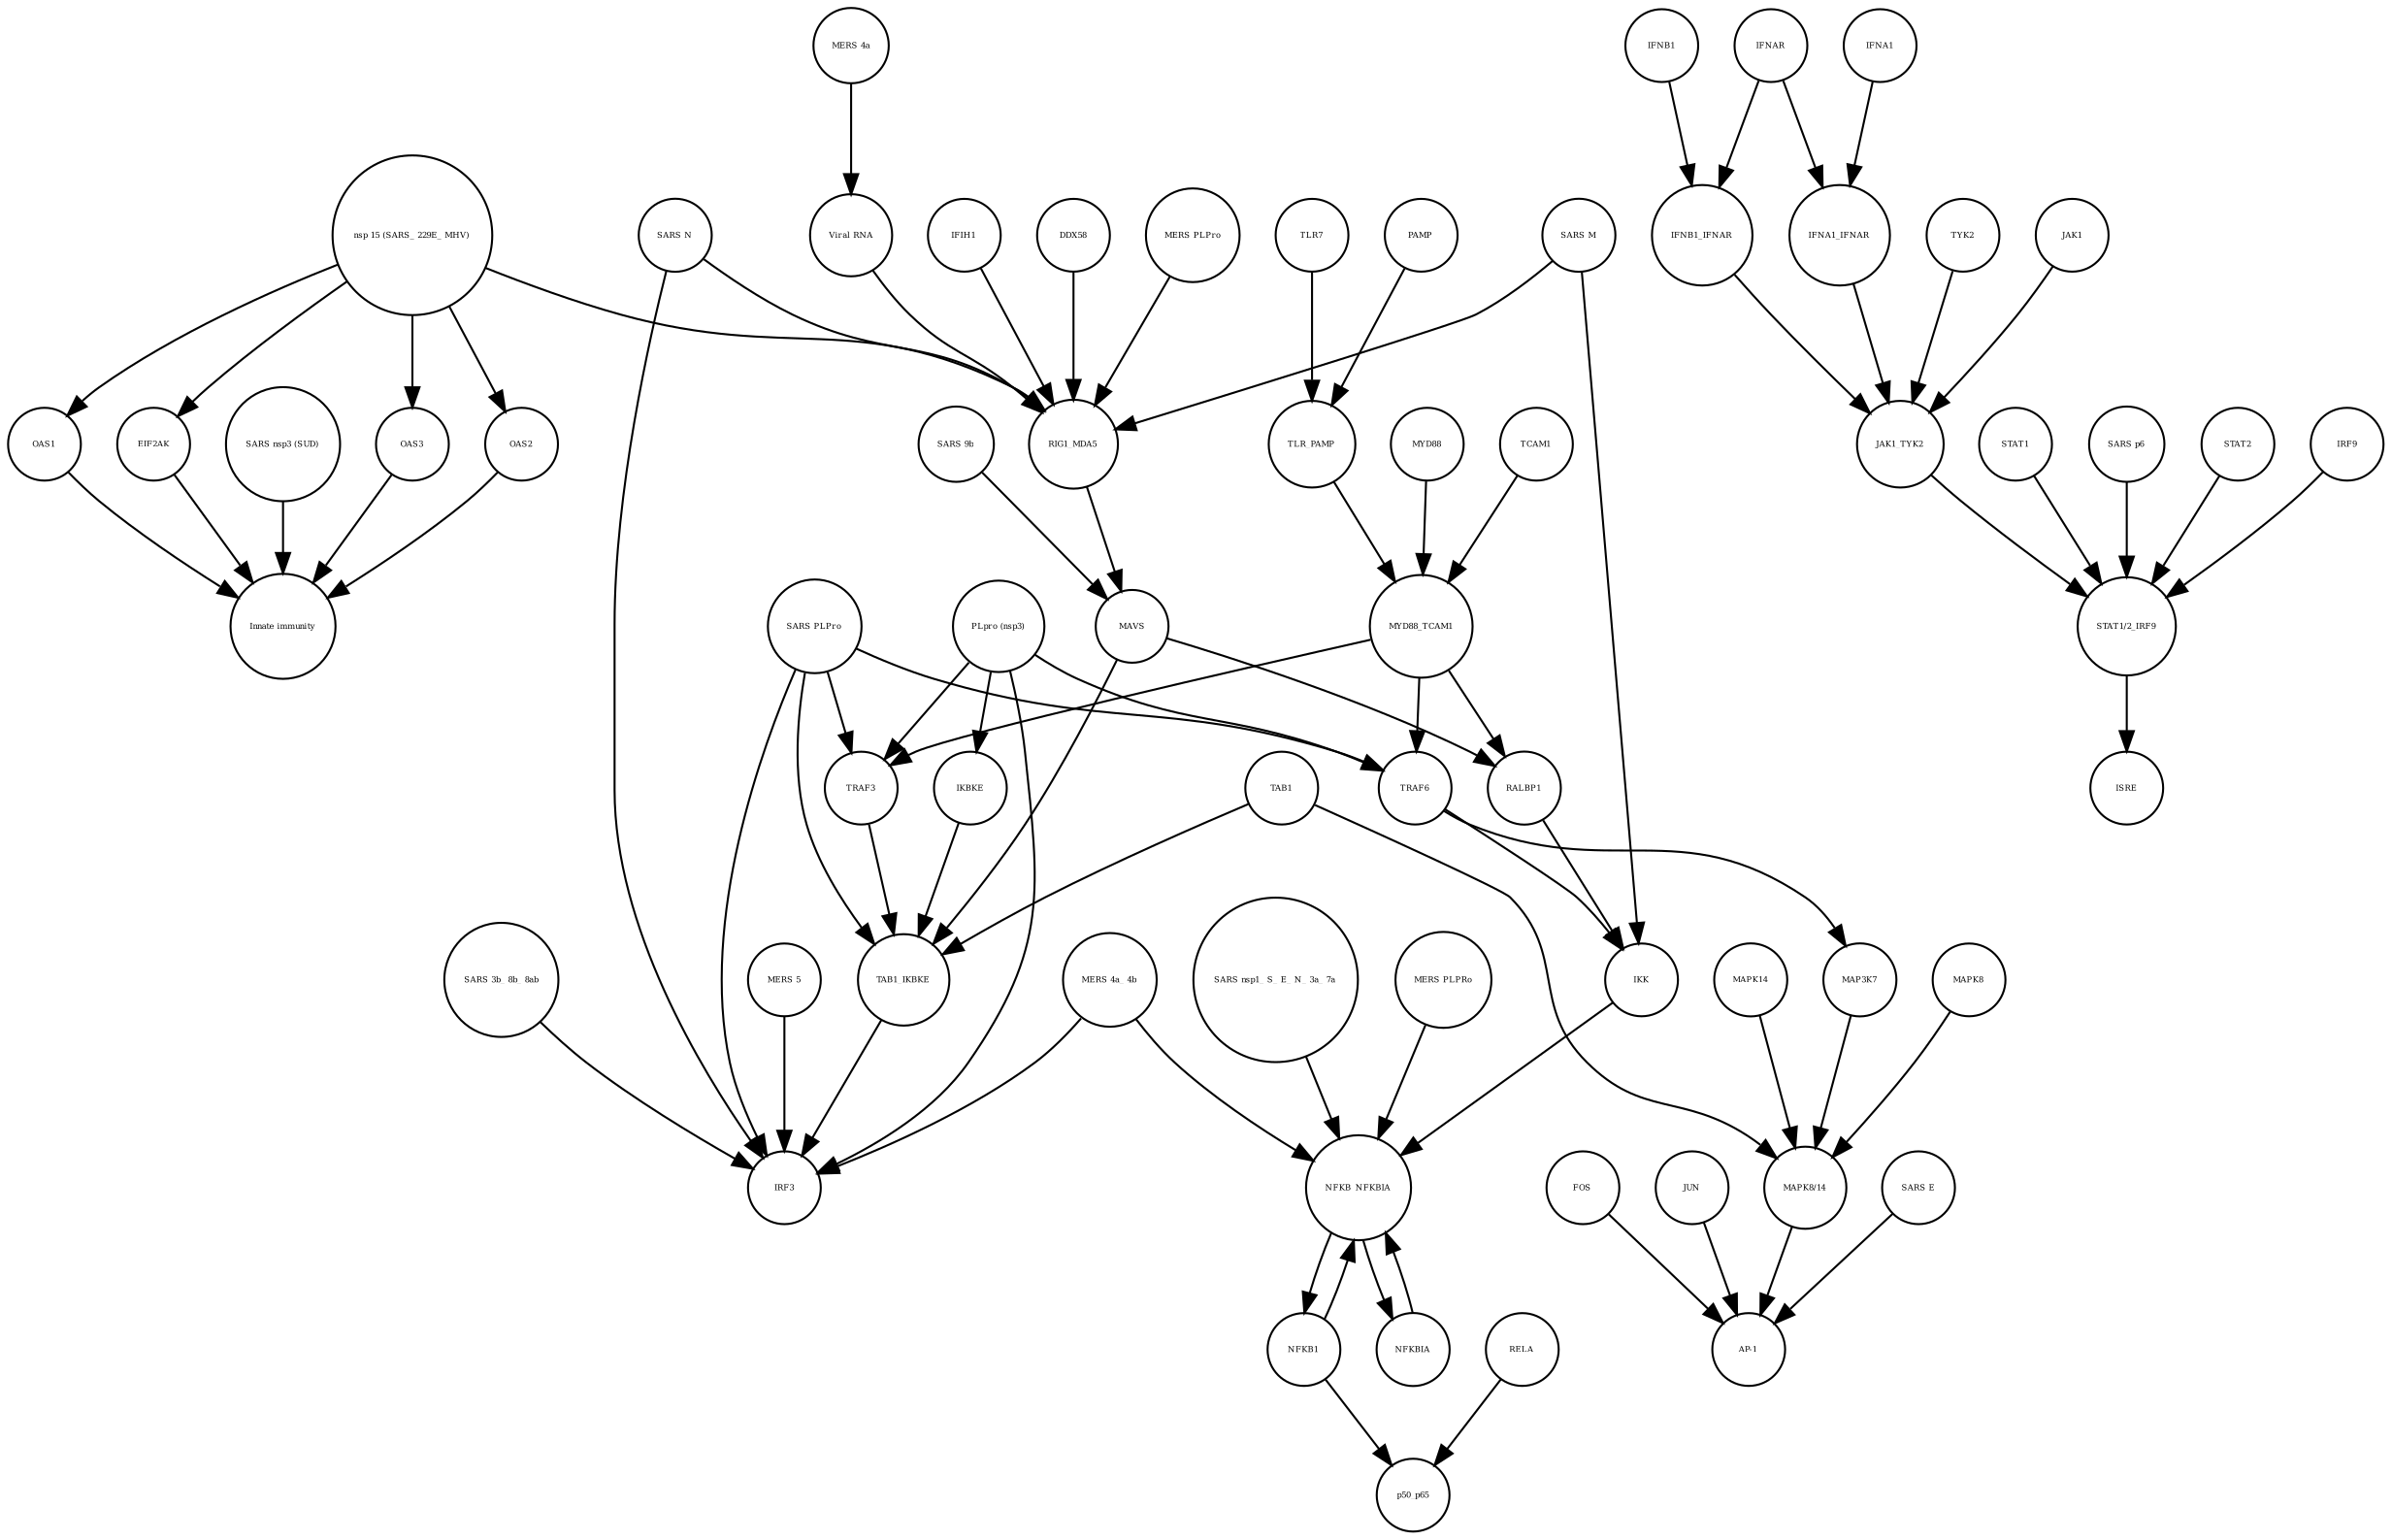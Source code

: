 strict digraph  {
OAS3 [annotation=urn_miriam_pubmed_31226023, bipartite=0, cls=macromolecule, fontsize=4, label=OAS3, shape=circle];
"Innate immunity" [annotation=urn_miriam_pubmed_31226023, bipartite=0, cls=phenotype, fontsize=4, label="Innate immunity", shape=circle];
OAS2 [annotation=urn_miriam_pubmed_31226023, bipartite=0, cls=macromolecule, fontsize=4, label=OAS2, shape=circle];
OAS1 [annotation=urn_miriam_pubmed_31226023, bipartite=0, cls=macromolecule, fontsize=4, label=OAS1, shape=circle];
EIF2AK [annotation=urn_miriam_pubmed_31226023, bipartite=0, cls=macromolecule, fontsize=4, label=EIF2AK, shape=circle];
"SARS nsp3 (SUD)" [annotation=urn_miriam_pubmed_31226023, bipartite=0, cls=macromolecule, fontsize=4, label="SARS nsp3 (SUD)", shape=circle];
"SARS M" [annotation=urn_miriam_pubmed_31226023, bipartite=0, cls=macromolecule, fontsize=4, label="SARS M", shape=circle];
"MERS 4a_ 4b" [annotation="", bipartite=0, cls=macromolecule, fontsize=4, label="MERS 4a_ 4b", shape=circle];
TLR_PAMP [annotation="", bipartite=0, cls=complex, fontsize=4, label=TLR_PAMP, shape=circle];
PAMP [annotation="", bipartite=0, cls="simple chemical", fontsize=4, label=PAMP, shape=circle];
"SARS 9b" [annotation=urn_miriam_pubmed_31226023, bipartite=0, cls=macromolecule, fontsize=4, label="SARS 9b", shape=circle];
"SARS N" [annotation="", bipartite=0, cls=macromolecule, fontsize=4, label="SARS N", shape=circle];
IFNB1 [annotation=urn_miriam_pubmed_24362405, bipartite=0, cls=macromolecule, fontsize=4, label=IFNB1, shape=circle];
IKBKE [annotation="", bipartite=0, cls=macromolecule, fontsize=4, label=IKBKE, shape=circle];
"MERS 5" [annotation="", bipartite=0, cls=macromolecule, fontsize=4, label="MERS 5", shape=circle];
IFIH1 [annotation="", bipartite=0, cls=macromolecule, fontsize=4, label=IFIH1, shape=circle];
NFKB1 [annotation="", bipartite=0, cls=macromolecule, fontsize=4, label=NFKB1, shape=circle];
MYD88_TCAM1 [annotation="", bipartite=0, cls=complex, fontsize=4, label=MYD88_TCAM1, shape=circle];
"nsp 15 (SARS_ 229E_ MHV)" [annotation=urn_miriam_pubmed_31226023, bipartite=0, cls=macromolecule, fontsize=4, label="nsp 15 (SARS_ 229E_ MHV)", shape=circle];
RIG1_MDA5 [annotation="", bipartite=0, cls=complex, fontsize=4, label=RIG1_MDA5, shape=circle];
DDX58 [annotation="", bipartite=0, cls=macromolecule, fontsize=4, label=DDX58, shape=circle];
MYD88 [annotation=urn_miriam_pubmed_31226023, bipartite=0, cls=macromolecule, fontsize=4, label=MYD88, shape=circle];
"MERS PLPro" [annotation="", bipartite=0, cls=macromolecule, fontsize=4, label="MERS PLPro", shape=circle];
IRF3 [annotation="", bipartite=0, cls=macromolecule, fontsize=4, label=IRF3, shape=circle];
MAPK8 [annotation="", bipartite=0, cls=macromolecule, fontsize=4, label=MAPK8, shape=circle];
JAK1_TYK2 [annotation=urn_miriam_pubmed_31226023, bipartite=0, cls=complex, fontsize=4, label=JAK1_TYK2, shape=circle];
"SARS E" [annotation=urn_miriam_pubmed_31226023, bipartite=0, cls=macromolecule, fontsize=4, label="SARS E", shape=circle];
STAT1 [annotation=urn_miriam_pubmed_31226023, bipartite=0, cls=macromolecule, fontsize=4, label=STAT1, shape=circle];
MAVS [annotation="", bipartite=0, cls=macromolecule, fontsize=4, label=MAVS, shape=circle];
IFNA1_IFNAR [annotation=urn_miriam_pubmed_31226023, bipartite=0, cls=complex, fontsize=4, label=IFNA1_IFNAR, shape=circle];
TYK2 [annotation=urn_miriam_pubmed_31226023, bipartite=0, cls=macromolecule, fontsize=4, label=TYK2, shape=circle];
JAK1 [annotation=urn_miriam_pubmed_31226023, bipartite=0, cls=macromolecule, fontsize=4, label=JAK1, shape=circle];
"SARS PLPro" [annotation=urn_miriam_pubmed_31226023, bipartite=0, cls=macromolecule, fontsize=4, label="SARS PLPro", shape=circle];
TRAF3 [annotation="", bipartite=0, cls=macromolecule, fontsize=4, label=TRAF3, shape=circle];
"STAT1/2_IRF9" [annotation=urn_miriam_pubmed_31226023, bipartite=0, cls=complex, fontsize=4, label="STAT1/2_IRF9", shape=circle];
RALBP1 [annotation="", bipartite=0, cls=macromolecule, fontsize=4, label=RALBP1, shape=circle];
NFKBIA [annotation="", bipartite=0, cls=macromolecule, fontsize=4, label=NFKBIA, shape=circle];
FOS [annotation="", bipartite=0, cls=macromolecule, fontsize=4, label=FOS, shape=circle];
"SARS nsp1_ S_ E_ N_ 3a_ 7a" [annotation=urn_miriam_pubmed_31226023, bipartite=0, cls=macromolecule, fontsize=4, label="SARS nsp1_ S_ E_ N_ 3a_ 7a", shape=circle];
TAB1_IKBKE [annotation="", bipartite=0, cls=complex, fontsize=4, label=TAB1_IKBKE, shape=circle];
"Viral RNA" [annotation="", bipartite=0, cls="simple chemical", fontsize=4, label="Viral RNA", shape=circle];
MAPK14 [annotation="", bipartite=0, cls=macromolecule, fontsize=4, label=MAPK14, shape=circle];
NFKB_NFKBIA [annotation="", bipartite=0, cls=complex, fontsize=4, label=NFKB_NFKBIA, shape=circle];
"MERS PLPRo" [annotation="", bipartite=0, cls=macromolecule, fontsize=4, label="MERS PLPRo", shape=circle];
"MAPK8/14" [annotation="", bipartite=0, cls=complex, fontsize=4, label="MAPK8/14", shape=circle];
IKK [annotation="", bipartite=0, cls=complex, fontsize=4, label=IKK, shape=circle];
"MERS 4a" [annotation="", bipartite=0, cls=macromolecule, fontsize=4, label="MERS 4a", shape=circle];
TLR7 [annotation="", bipartite=0, cls=macromolecule, fontsize=4, label=TLR7, shape=circle];
TRAF6 [annotation="", bipartite=0, cls=macromolecule, fontsize=4, label=TRAF6, shape=circle];
IFNA1 [annotation="urn_miriam_pubmed_17911435|urn_miriam_pubmed_24362405", bipartite=0, cls=macromolecule, fontsize=4, label=IFNA1, shape=circle];
TAB1 [annotation="", bipartite=0, cls=macromolecule, fontsize=4, label=TAB1, shape=circle];
"SARS 3b_ 8b_ 8ab" [annotation=urn_miriam_pubmed_31226023, bipartite=0, cls=macromolecule, fontsize=4, label="SARS 3b_ 8b_ 8ab", shape=circle];
MAP3K7 [annotation="", bipartite=0, cls=macromolecule, fontsize=4, label=MAP3K7, shape=circle];
JUN [annotation="", bipartite=0, cls=macromolecule, fontsize=4, label=JUN, shape=circle];
TCAM1 [annotation="", bipartite=0, cls=macromolecule, fontsize=4, label=TCAM1, shape=circle];
p50_p65 [annotation="", bipartite=0, cls=complex, fontsize=4, label=p50_p65, shape=circle];
"SARS p6" [annotation=urn_miriam_pubmed_31226023, bipartite=0, cls=macromolecule, fontsize=4, label="SARS p6", shape=circle];
IFNAR [annotation=urn_miriam_pubmed_31226023, bipartite=0, cls=complex, fontsize=4, label=IFNAR, shape=circle];
IFNB1_IFNAR [annotation=urn_miriam_pubmed_31226023, bipartite=0, cls=complex, fontsize=4, label=IFNB1_IFNAR, shape=circle];
STAT2 [annotation=urn_miriam_pubmed_31226023, bipartite=0, cls=macromolecule, fontsize=4, label=STAT2, shape=circle];
RELA [annotation="", bipartite=0, cls=macromolecule, fontsize=4, label=RELA, shape=circle];
ISRE [annotation=urn_miriam_pubmed_31226023, bipartite=0, cls=complex, fontsize=4, label=ISRE, shape=circle];
"PLpro (nsp3)" [annotation="", bipartite=0, cls=macromolecule, fontsize=4, label="PLpro (nsp3)", shape=circle];
"AP-1" [annotation="", bipartite=0, cls=complex, fontsize=4, label="AP-1", shape=circle];
IRF9 [annotation=urn_miriam_pubmed_31226023, bipartite=0, cls=macromolecule, fontsize=4, label=IRF9, shape=circle];
OAS3 -> "Innate immunity"  [annotation="", interaction_type=stimulation];
OAS2 -> "Innate immunity"  [annotation="", interaction_type=stimulation];
OAS1 -> "Innate immunity"  [annotation="", interaction_type=stimulation];
EIF2AK -> "Innate immunity"  [annotation="", interaction_type=stimulation];
"SARS nsp3 (SUD)" -> "Innate immunity"  [annotation="", interaction_type=inhibition];
"SARS M" -> IKK  [annotation="", interaction_type=inhibition];
"SARS M" -> RIG1_MDA5  [annotation="", interaction_type=inhibition];
"MERS 4a_ 4b" -> IRF3  [annotation="", interaction_type=inhibition];
"MERS 4a_ 4b" -> NFKB_NFKBIA  [annotation="", interaction_type=inhibition];
TLR_PAMP -> MYD88_TCAM1  [annotation="", interaction_type=catalysis];
PAMP -> TLR_PAMP  [annotation="", interaction_type=production];
"SARS 9b" -> MAVS  [annotation="", interaction_type=inhibition];
"SARS N" -> IRF3  [annotation="", interaction_type=inhibition];
"SARS N" -> RIG1_MDA5  [annotation="", interaction_type=inhibition];
IFNB1 -> IFNB1_IFNAR  [annotation="", interaction_type=production];
IKBKE -> TAB1_IKBKE  [annotation="", interaction_type=production];
"MERS 5" -> IRF3  [annotation="", interaction_type=inhibition];
IFIH1 -> RIG1_MDA5  [annotation="", interaction_type=production];
NFKB1 -> p50_p65  [annotation="", interaction_type=production];
NFKB1 -> NFKB_NFKBIA  [annotation="", interaction_type=production];
MYD88_TCAM1 -> TRAF3  [annotation="", interaction_type=catalysis];
MYD88_TCAM1 -> TRAF6  [annotation=urn_miriam_pubmed_31226023, interaction_type=catalysis];
MYD88_TCAM1 -> RALBP1  [annotation="", interaction_type=catalysis];
"nsp 15 (SARS_ 229E_ MHV)" -> RIG1_MDA5  [annotation="", interaction_type=inhibition];
"nsp 15 (SARS_ 229E_ MHV)" -> EIF2AK  [annotation="", interaction_type=inhibition];
"nsp 15 (SARS_ 229E_ MHV)" -> OAS1  [annotation="", interaction_type=inhibition];
"nsp 15 (SARS_ 229E_ MHV)" -> OAS3  [annotation="", interaction_type=inhibition];
"nsp 15 (SARS_ 229E_ MHV)" -> OAS2  [annotation="", interaction_type=inhibition];
RIG1_MDA5 -> MAVS  [annotation="", interaction_type=catalysis];
DDX58 -> RIG1_MDA5  [annotation="", interaction_type=production];
MYD88 -> MYD88_TCAM1  [annotation="", interaction_type=production];
"MERS PLPro" -> RIG1_MDA5  [annotation="", interaction_type=inhibition];
MAPK8 -> "MAPK8/14"  [annotation="", interaction_type=production];
JAK1_TYK2 -> "STAT1/2_IRF9"  [annotation=urn_miriam_pubmed_31226023, interaction_type=catalysis];
"SARS E" -> "AP-1"  [annotation="", interaction_type=catalysis];
STAT1 -> "STAT1/2_IRF9"  [annotation="", interaction_type=production];
MAVS -> RALBP1  [annotation="", interaction_type=catalysis];
MAVS -> TAB1_IKBKE  [annotation="", interaction_type=catalysis];
IFNA1_IFNAR -> JAK1_TYK2  [annotation=urn_miriam_pubmed_31226023, interaction_type=catalysis];
TYK2 -> JAK1_TYK2  [annotation="", interaction_type=production];
JAK1 -> JAK1_TYK2  [annotation="", interaction_type=production];
"SARS PLPro" -> TRAF3  [annotation="", interaction_type=inhibition];
"SARS PLPro" -> IRF3  [annotation="", interaction_type=inhibition];
"SARS PLPro" -> TRAF6  [annotation=urn_miriam_pubmed_31226023, interaction_type=inhibition];
"SARS PLPro" -> TAB1_IKBKE  [annotation="", interaction_type=inhibition];
TRAF3 -> TAB1_IKBKE  [annotation="", interaction_type=catalysis];
"STAT1/2_IRF9" -> ISRE  [annotation="", interaction_type=production];
RALBP1 -> IKK  [annotation="", interaction_type=catalysis];
NFKBIA -> NFKB_NFKBIA  [annotation="", interaction_type=production];
FOS -> "AP-1"  [annotation="", interaction_type=production];
"SARS nsp1_ S_ E_ N_ 3a_ 7a" -> NFKB_NFKBIA  [annotation="", interaction_type=catalysis];
TAB1_IKBKE -> IRF3  [annotation="", interaction_type=catalysis];
"Viral RNA" -> RIG1_MDA5  [annotation="", interaction_type=catalysis];
MAPK14 -> "MAPK8/14"  [annotation="", interaction_type=production];
NFKB_NFKBIA -> NFKBIA  [annotation="", interaction_type=production];
NFKB_NFKBIA -> NFKB1  [annotation="", interaction_type=production];
"MERS PLPRo" -> NFKB_NFKBIA  [annotation="", interaction_type=inhibition];
"MAPK8/14" -> "AP-1"  [annotation="", interaction_type=catalysis];
IKK -> NFKB_NFKBIA  [annotation="", interaction_type=inhibition];
"MERS 4a" -> "Viral RNA"  [annotation="", interaction_type=inhibition];
TLR7 -> TLR_PAMP  [annotation="", interaction_type=production];
TRAF6 -> MAP3K7  [annotation="", interaction_type=catalysis];
TRAF6 -> IKK  [annotation="", interaction_type=catalysis];
IFNA1 -> IFNA1_IFNAR  [annotation="", interaction_type=production];
TAB1 -> "MAPK8/14"  [annotation="", interaction_type=catalysis];
TAB1 -> TAB1_IKBKE  [annotation="", interaction_type=production];
"SARS 3b_ 8b_ 8ab" -> IRF3  [annotation="", interaction_type=inhibition];
MAP3K7 -> "MAPK8/14"  [annotation="", interaction_type=catalysis];
JUN -> "AP-1"  [annotation="", interaction_type=production];
TCAM1 -> MYD88_TCAM1  [annotation="", interaction_type=production];
"SARS p6" -> "STAT1/2_IRF9"  [annotation=urn_miriam_pubmed_31226023, interaction_type=inhibition];
IFNAR -> IFNA1_IFNAR  [annotation="", interaction_type=production];
IFNAR -> IFNB1_IFNAR  [annotation="", interaction_type=production];
IFNB1_IFNAR -> JAK1_TYK2  [annotation=urn_miriam_pubmed_31226023, interaction_type=catalysis];
STAT2 -> "STAT1/2_IRF9"  [annotation="", interaction_type=production];
RELA -> p50_p65  [annotation="", interaction_type=production];
"PLpro (nsp3)" -> TRAF3  [annotation="", interaction_type=inhibition];
"PLpro (nsp3)" -> IRF3  [annotation="", interaction_type=inhibition];
"PLpro (nsp3)" -> IKBKE  [annotation="", interaction_type=inhibition];
"PLpro (nsp3)" -> TRAF6  [annotation=urn_miriam_pubmed_31226023, interaction_type=inhibition];
IRF9 -> "STAT1/2_IRF9"  [annotation="", interaction_type=production];
}
